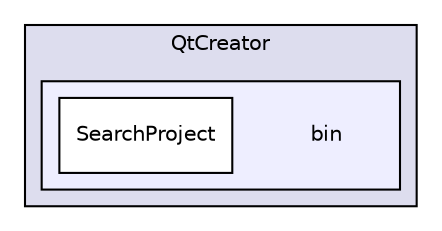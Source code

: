 digraph "C:/Qt/Tools/QtCreator/bin" {
  compound=true
  node [ fontsize="10", fontname="Helvetica"];
  edge [ labelfontsize="10", labelfontname="Helvetica"];
  subgraph clusterdir_338b5698bf7460aa2f36733a3af7bf5f {
    graph [ bgcolor="#ddddee", pencolor="black", label="QtCreator" fontname="Helvetica", fontsize="10", URL="dir_338b5698bf7460aa2f36733a3af7bf5f.html"]
  subgraph clusterdir_99407e0c97fc2bdd4f27d021913ba227 {
    graph [ bgcolor="#eeeeff", pencolor="black", label="" URL="dir_99407e0c97fc2bdd4f27d021913ba227.html"];
    dir_99407e0c97fc2bdd4f27d021913ba227 [shape=plaintext label="bin"];
    dir_a4eea182ce3c63fef9c2a9bcc64dfba3 [shape=box label="SearchProject" color="black" fillcolor="white" style="filled" URL="dir_a4eea182ce3c63fef9c2a9bcc64dfba3.html"];
  }
  }
}
